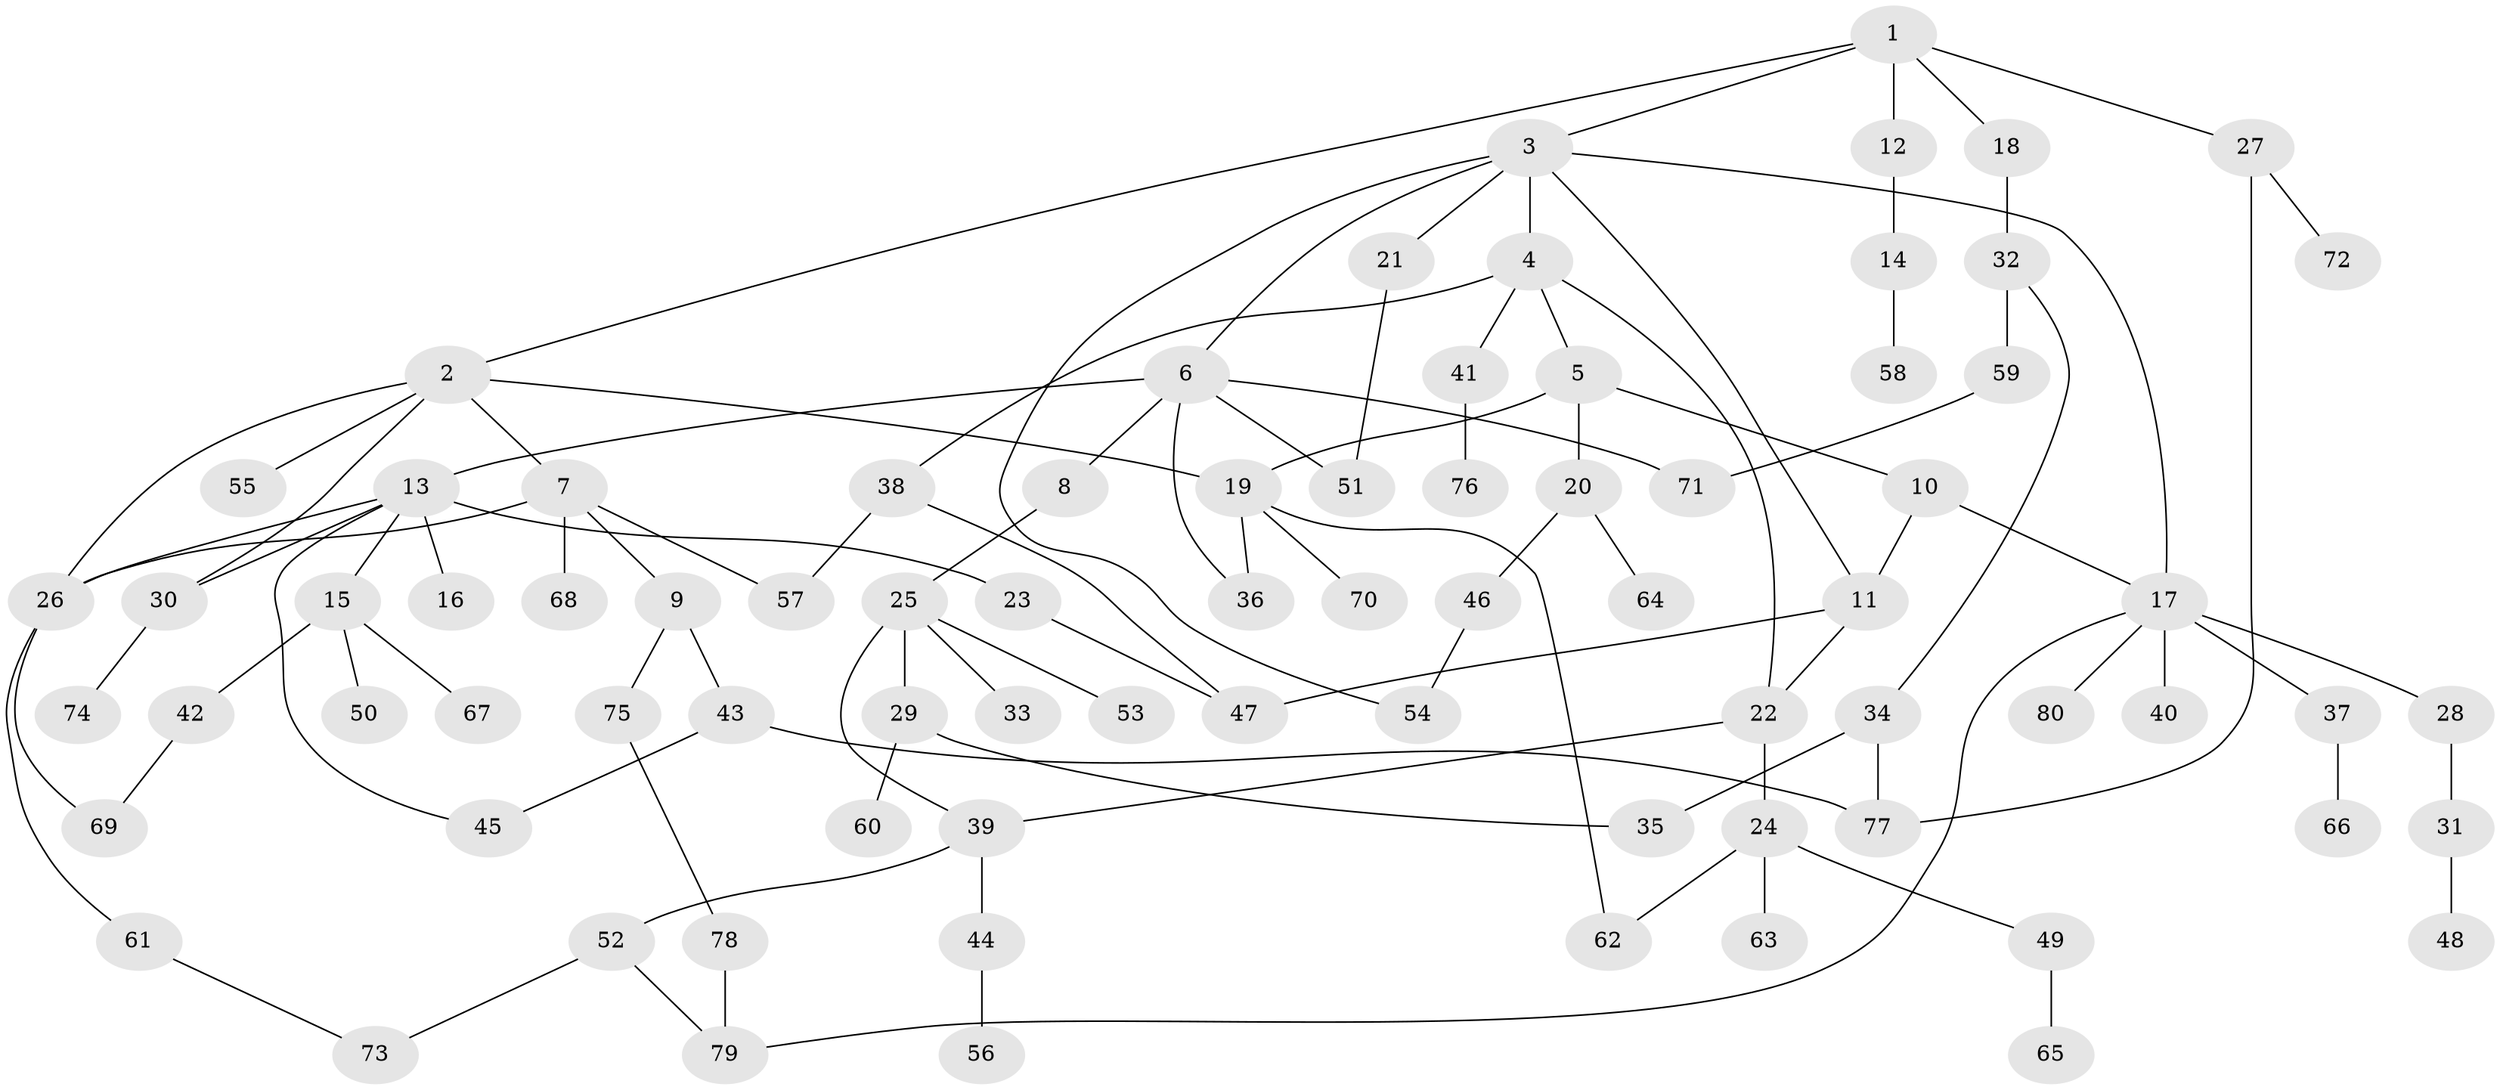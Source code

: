 // coarse degree distribution, {5: 0.10204081632653061, 9: 0.02040816326530612, 2: 0.30612244897959184, 4: 0.1836734693877551, 6: 0.061224489795918366, 3: 0.10204081632653061, 1: 0.22448979591836735}
// Generated by graph-tools (version 1.1) at 2025/36/03/04/25 23:36:00]
// undirected, 80 vertices, 103 edges
graph export_dot {
  node [color=gray90,style=filled];
  1;
  2;
  3;
  4;
  5;
  6;
  7;
  8;
  9;
  10;
  11;
  12;
  13;
  14;
  15;
  16;
  17;
  18;
  19;
  20;
  21;
  22;
  23;
  24;
  25;
  26;
  27;
  28;
  29;
  30;
  31;
  32;
  33;
  34;
  35;
  36;
  37;
  38;
  39;
  40;
  41;
  42;
  43;
  44;
  45;
  46;
  47;
  48;
  49;
  50;
  51;
  52;
  53;
  54;
  55;
  56;
  57;
  58;
  59;
  60;
  61;
  62;
  63;
  64;
  65;
  66;
  67;
  68;
  69;
  70;
  71;
  72;
  73;
  74;
  75;
  76;
  77;
  78;
  79;
  80;
  1 -- 2;
  1 -- 3;
  1 -- 12;
  1 -- 18;
  1 -- 27;
  2 -- 7;
  2 -- 55;
  2 -- 30;
  2 -- 19;
  2 -- 26;
  3 -- 4;
  3 -- 6;
  3 -- 11;
  3 -- 21;
  3 -- 17;
  3 -- 54;
  4 -- 5;
  4 -- 38;
  4 -- 41;
  4 -- 22;
  5 -- 10;
  5 -- 19;
  5 -- 20;
  6 -- 8;
  6 -- 13;
  6 -- 36;
  6 -- 51;
  6 -- 71;
  7 -- 9;
  7 -- 26;
  7 -- 57;
  7 -- 68;
  8 -- 25;
  9 -- 43;
  9 -- 75;
  10 -- 17;
  10 -- 11;
  11 -- 22;
  11 -- 47;
  12 -- 14;
  13 -- 15;
  13 -- 16;
  13 -- 23;
  13 -- 30;
  13 -- 45;
  13 -- 26;
  14 -- 58;
  15 -- 42;
  15 -- 50;
  15 -- 67;
  17 -- 28;
  17 -- 37;
  17 -- 40;
  17 -- 80;
  17 -- 79;
  18 -- 32;
  19 -- 62;
  19 -- 70;
  19 -- 36;
  20 -- 46;
  20 -- 64;
  21 -- 51;
  22 -- 24;
  22 -- 39;
  23 -- 47;
  24 -- 49;
  24 -- 63;
  24 -- 62;
  25 -- 29;
  25 -- 33;
  25 -- 53;
  25 -- 39;
  26 -- 61;
  26 -- 69;
  27 -- 72;
  27 -- 77;
  28 -- 31;
  29 -- 35;
  29 -- 60;
  30 -- 74;
  31 -- 48;
  32 -- 34;
  32 -- 59;
  34 -- 77;
  34 -- 35;
  37 -- 66;
  38 -- 57;
  38 -- 47;
  39 -- 44;
  39 -- 52;
  41 -- 76;
  42 -- 69;
  43 -- 45;
  43 -- 77;
  44 -- 56;
  46 -- 54;
  49 -- 65;
  52 -- 73;
  52 -- 79;
  59 -- 71;
  61 -- 73;
  75 -- 78;
  78 -- 79;
}
